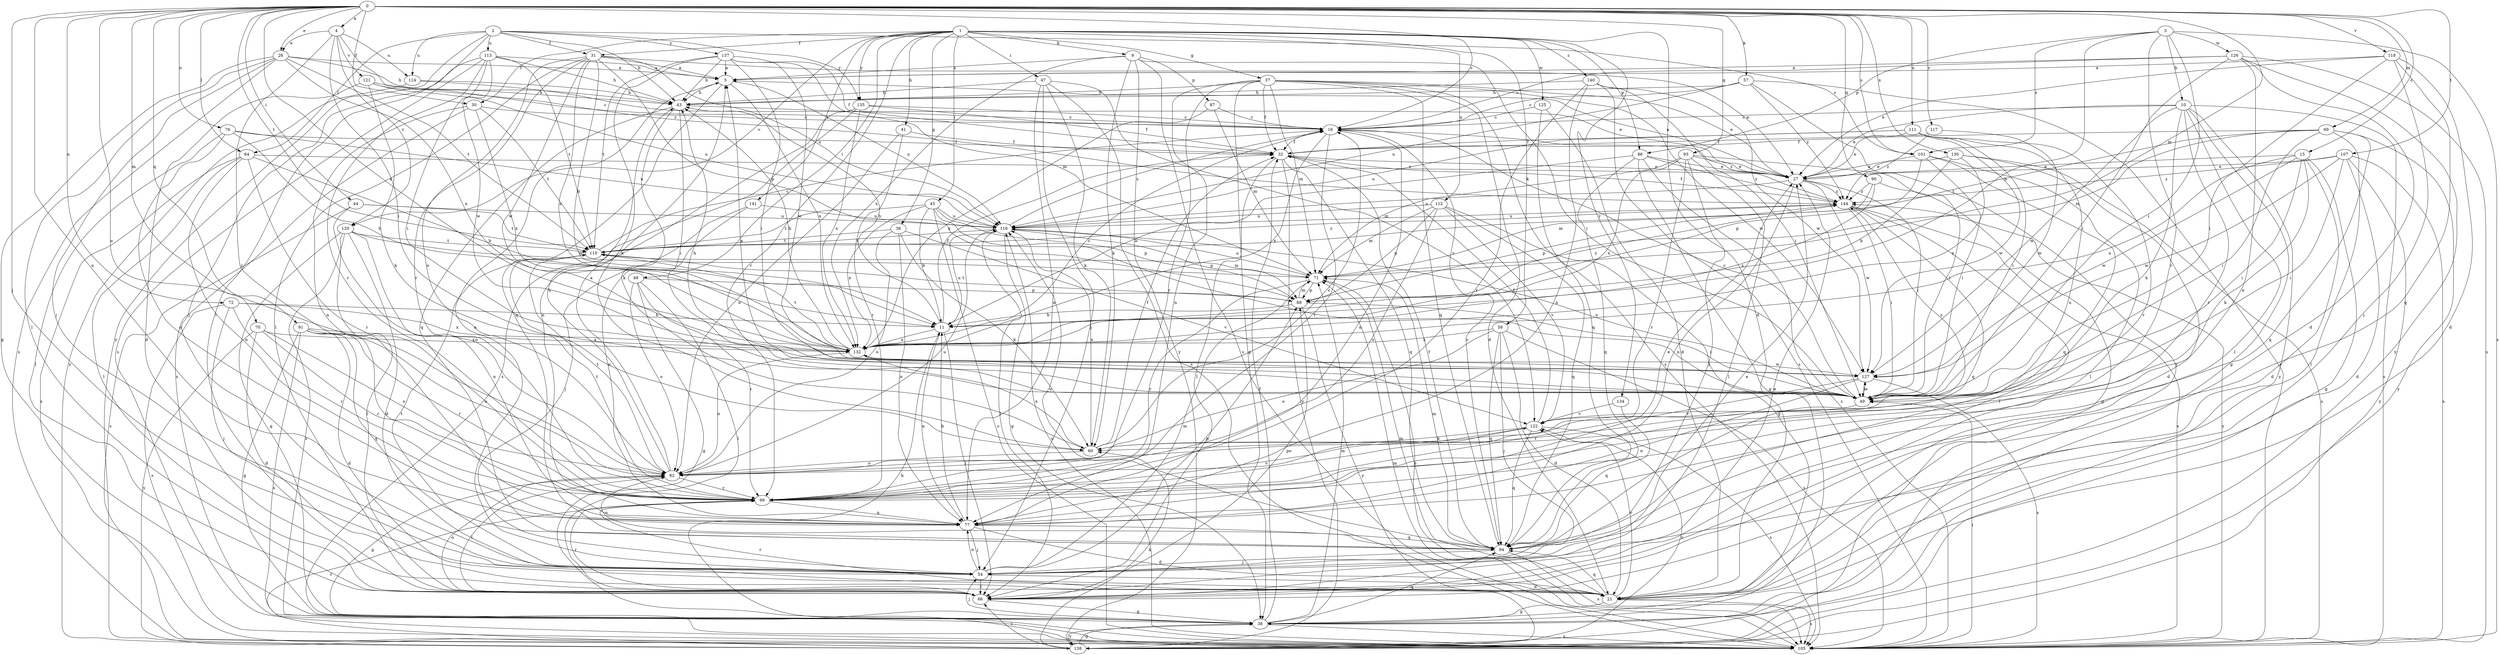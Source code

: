 strict digraph  {
0;
1;
2;
3;
4;
5;
9;
10;
11;
15;
16;
21;
26;
27;
30;
31;
32;
36;
37;
38;
41;
43;
44;
45;
47;
48;
49;
54;
57;
58;
60;
64;
66;
69;
70;
71;
72;
76;
77;
82;
86;
87;
88;
90;
91;
93;
94;
99;
101;
105;
107;
110;
111;
112;
113;
114;
116;
117;
118;
120;
121;
122;
125;
126;
127;
130;
132;
134;
135;
137;
138;
140;
141;
144;
0 -> 4  [label=a];
0 -> 15  [label=c];
0 -> 16  [label=c];
0 -> 26  [label=e];
0 -> 30  [label=f];
0 -> 44  [label=i];
0 -> 54  [label=j];
0 -> 57  [label=k];
0 -> 64  [label=l];
0 -> 69  [label=m];
0 -> 70  [label=m];
0 -> 71  [label=m];
0 -> 72  [label=n];
0 -> 76  [label=n];
0 -> 77  [label=n];
0 -> 82  [label=o];
0 -> 90  [label=q];
0 -> 91  [label=q];
0 -> 93  [label=q];
0 -> 101  [label=s];
0 -> 107  [label=t];
0 -> 110  [label=t];
0 -> 111  [label=u];
0 -> 117  [label=v];
0 -> 118  [label=v];
0 -> 130  [label=x];
0 -> 132  [label=x];
1 -> 9  [label=b];
1 -> 21  [label=d];
1 -> 30  [label=f];
1 -> 31  [label=f];
1 -> 36  [label=g];
1 -> 37  [label=g];
1 -> 41  [label=h];
1 -> 45  [label=i];
1 -> 47  [label=i];
1 -> 48  [label=i];
1 -> 58  [label=k];
1 -> 86  [label=p];
1 -> 99  [label=r];
1 -> 112  [label=u];
1 -> 120  [label=v];
1 -> 125  [label=w];
1 -> 134  [label=y];
1 -> 135  [label=y];
1 -> 140  [label=z];
1 -> 141  [label=z];
2 -> 31  [label=f];
2 -> 43  [label=h];
2 -> 64  [label=l];
2 -> 66  [label=l];
2 -> 101  [label=s];
2 -> 113  [label=u];
2 -> 114  [label=u];
2 -> 135  [label=y];
2 -> 137  [label=y];
2 -> 138  [label=y];
3 -> 10  [label=b];
3 -> 11  [label=b];
3 -> 49  [label=i];
3 -> 86  [label=p];
3 -> 99  [label=r];
3 -> 101  [label=s];
3 -> 105  [label=s];
3 -> 126  [label=w];
4 -> 26  [label=e];
4 -> 49  [label=i];
4 -> 99  [label=r];
4 -> 114  [label=u];
4 -> 120  [label=v];
4 -> 121  [label=v];
4 -> 144  [label=z];
5 -> 43  [label=h];
5 -> 94  [label=q];
5 -> 116  [label=u];
5 -> 132  [label=x];
9 -> 5  [label=a];
9 -> 49  [label=i];
9 -> 60  [label=k];
9 -> 87  [label=p];
9 -> 105  [label=s];
9 -> 132  [label=x];
9 -> 138  [label=y];
10 -> 16  [label=c];
10 -> 27  [label=e];
10 -> 38  [label=g];
10 -> 60  [label=k];
10 -> 66  [label=l];
10 -> 99  [label=r];
10 -> 105  [label=s];
10 -> 127  [label=w];
10 -> 138  [label=y];
11 -> 32  [label=f];
11 -> 43  [label=h];
11 -> 66  [label=l];
11 -> 77  [label=n];
11 -> 116  [label=u];
11 -> 132  [label=x];
15 -> 21  [label=d];
15 -> 27  [label=e];
15 -> 38  [label=g];
15 -> 49  [label=i];
15 -> 60  [label=k];
15 -> 127  [label=w];
15 -> 132  [label=x];
16 -> 32  [label=f];
16 -> 77  [label=n];
16 -> 99  [label=r];
16 -> 132  [label=x];
16 -> 144  [label=z];
21 -> 38  [label=g];
21 -> 71  [label=m];
21 -> 94  [label=q];
21 -> 99  [label=r];
21 -> 105  [label=s];
21 -> 122  [label=v];
26 -> 5  [label=a];
26 -> 38  [label=g];
26 -> 43  [label=h];
26 -> 54  [label=j];
26 -> 66  [label=l];
26 -> 105  [label=s];
26 -> 110  [label=t];
26 -> 132  [label=x];
27 -> 5  [label=a];
27 -> 49  [label=i];
27 -> 77  [label=n];
27 -> 116  [label=u];
27 -> 127  [label=w];
27 -> 144  [label=z];
30 -> 16  [label=c];
30 -> 77  [label=n];
30 -> 105  [label=s];
30 -> 110  [label=t];
30 -> 132  [label=x];
31 -> 5  [label=a];
31 -> 11  [label=b];
31 -> 27  [label=e];
31 -> 66  [label=l];
31 -> 82  [label=o];
31 -> 88  [label=p];
31 -> 99  [label=r];
31 -> 116  [label=u];
31 -> 127  [label=w];
31 -> 132  [label=x];
32 -> 27  [label=e];
32 -> 66  [label=l];
32 -> 94  [label=q];
32 -> 138  [label=y];
36 -> 60  [label=k];
36 -> 77  [label=n];
36 -> 82  [label=o];
36 -> 110  [label=t];
36 -> 122  [label=v];
37 -> 21  [label=d];
37 -> 27  [label=e];
37 -> 32  [label=f];
37 -> 38  [label=g];
37 -> 43  [label=h];
37 -> 71  [label=m];
37 -> 77  [label=n];
37 -> 94  [label=q];
37 -> 99  [label=r];
37 -> 105  [label=s];
37 -> 127  [label=w];
38 -> 11  [label=b];
38 -> 32  [label=f];
38 -> 54  [label=j];
38 -> 71  [label=m];
38 -> 94  [label=q];
38 -> 105  [label=s];
38 -> 138  [label=y];
41 -> 32  [label=f];
41 -> 82  [label=o];
41 -> 99  [label=r];
43 -> 16  [label=c];
43 -> 49  [label=i];
43 -> 60  [label=k];
43 -> 94  [label=q];
44 -> 82  [label=o];
44 -> 105  [label=s];
44 -> 110  [label=t];
44 -> 116  [label=u];
45 -> 11  [label=b];
45 -> 49  [label=i];
45 -> 88  [label=p];
45 -> 105  [label=s];
45 -> 110  [label=t];
45 -> 116  [label=u];
45 -> 132  [label=x];
47 -> 43  [label=h];
47 -> 54  [label=j];
47 -> 60  [label=k];
47 -> 77  [label=n];
47 -> 105  [label=s];
47 -> 122  [label=v];
48 -> 38  [label=g];
48 -> 66  [label=l];
48 -> 82  [label=o];
48 -> 88  [label=p];
48 -> 99  [label=r];
49 -> 5  [label=a];
49 -> 16  [label=c];
49 -> 43  [label=h];
49 -> 116  [label=u];
49 -> 122  [label=v];
49 -> 127  [label=w];
54 -> 5  [label=a];
54 -> 21  [label=d];
54 -> 27  [label=e];
54 -> 66  [label=l];
54 -> 71  [label=m];
54 -> 77  [label=n];
54 -> 88  [label=p];
54 -> 110  [label=t];
57 -> 16  [label=c];
57 -> 43  [label=h];
57 -> 105  [label=s];
57 -> 116  [label=u];
57 -> 138  [label=y];
57 -> 144  [label=z];
58 -> 21  [label=d];
58 -> 54  [label=j];
58 -> 82  [label=o];
58 -> 94  [label=q];
58 -> 105  [label=s];
58 -> 132  [label=x];
60 -> 16  [label=c];
60 -> 32  [label=f];
60 -> 82  [label=o];
60 -> 116  [label=u];
60 -> 132  [label=x];
64 -> 11  [label=b];
64 -> 27  [label=e];
64 -> 66  [label=l];
64 -> 77  [label=n];
64 -> 99  [label=r];
64 -> 105  [label=s];
66 -> 27  [label=e];
66 -> 38  [label=g];
66 -> 82  [label=o];
66 -> 88  [label=p];
66 -> 99  [label=r];
69 -> 32  [label=f];
69 -> 49  [label=i];
69 -> 66  [label=l];
69 -> 71  [label=m];
69 -> 94  [label=q];
69 -> 110  [label=t];
69 -> 138  [label=y];
70 -> 21  [label=d];
70 -> 82  [label=o];
70 -> 99  [label=r];
70 -> 132  [label=x];
70 -> 138  [label=y];
71 -> 88  [label=p];
71 -> 99  [label=r];
71 -> 105  [label=s];
71 -> 116  [label=u];
72 -> 11  [label=b];
72 -> 54  [label=j];
72 -> 99  [label=r];
72 -> 105  [label=s];
72 -> 132  [label=x];
76 -> 11  [label=b];
76 -> 32  [label=f];
76 -> 66  [label=l];
76 -> 77  [label=n];
76 -> 116  [label=u];
77 -> 11  [label=b];
77 -> 21  [label=d];
77 -> 27  [label=e];
77 -> 54  [label=j];
77 -> 94  [label=q];
82 -> 5  [label=a];
82 -> 38  [label=g];
82 -> 43  [label=h];
82 -> 66  [label=l];
82 -> 99  [label=r];
82 -> 110  [label=t];
82 -> 116  [label=u];
86 -> 11  [label=b];
86 -> 27  [label=e];
86 -> 38  [label=g];
86 -> 94  [label=q];
86 -> 105  [label=s];
86 -> 144  [label=z];
87 -> 16  [label=c];
87 -> 71  [label=m];
87 -> 132  [label=x];
88 -> 11  [label=b];
88 -> 49  [label=i];
88 -> 71  [label=m];
88 -> 110  [label=t];
88 -> 138  [label=y];
88 -> 144  [label=z];
90 -> 38  [label=g];
90 -> 71  [label=m];
90 -> 132  [label=x];
90 -> 144  [label=z];
91 -> 21  [label=d];
91 -> 38  [label=g];
91 -> 82  [label=o];
91 -> 94  [label=q];
91 -> 99  [label=r];
91 -> 105  [label=s];
91 -> 132  [label=x];
93 -> 27  [label=e];
93 -> 49  [label=i];
93 -> 54  [label=j];
93 -> 66  [label=l];
93 -> 71  [label=m];
93 -> 99  [label=r];
93 -> 132  [label=x];
94 -> 16  [label=c];
94 -> 32  [label=f];
94 -> 54  [label=j];
94 -> 71  [label=m];
94 -> 82  [label=o];
94 -> 105  [label=s];
94 -> 116  [label=u];
99 -> 77  [label=n];
99 -> 110  [label=t];
99 -> 122  [label=v];
101 -> 27  [label=e];
101 -> 49  [label=i];
101 -> 66  [label=l];
101 -> 88  [label=p];
101 -> 94  [label=q];
105 -> 49  [label=i];
105 -> 71  [label=m];
105 -> 116  [label=u];
105 -> 144  [label=z];
107 -> 21  [label=d];
107 -> 27  [label=e];
107 -> 49  [label=i];
107 -> 105  [label=s];
107 -> 127  [label=w];
107 -> 138  [label=y];
107 -> 144  [label=z];
110 -> 16  [label=c];
110 -> 71  [label=m];
110 -> 144  [label=z];
111 -> 27  [label=e];
111 -> 32  [label=f];
111 -> 49  [label=i];
111 -> 82  [label=o];
111 -> 99  [label=r];
111 -> 116  [label=u];
111 -> 127  [label=w];
112 -> 38  [label=g];
112 -> 71  [label=m];
112 -> 82  [label=o];
112 -> 88  [label=p];
112 -> 94  [label=q];
112 -> 116  [label=u];
112 -> 122  [label=v];
113 -> 5  [label=a];
113 -> 43  [label=h];
113 -> 49  [label=i];
113 -> 54  [label=j];
113 -> 99  [label=r];
113 -> 105  [label=s];
113 -> 110  [label=t];
113 -> 127  [label=w];
114 -> 27  [label=e];
114 -> 43  [label=h];
114 -> 138  [label=y];
116 -> 16  [label=c];
116 -> 38  [label=g];
116 -> 66  [label=l];
116 -> 88  [label=p];
116 -> 110  [label=t];
117 -> 32  [label=f];
117 -> 127  [label=w];
117 -> 144  [label=z];
118 -> 5  [label=a];
118 -> 21  [label=d];
118 -> 27  [label=e];
118 -> 49  [label=i];
118 -> 54  [label=j];
118 -> 94  [label=q];
120 -> 21  [label=d];
120 -> 38  [label=g];
120 -> 66  [label=l];
120 -> 71  [label=m];
120 -> 77  [label=n];
120 -> 105  [label=s];
120 -> 110  [label=t];
121 -> 16  [label=c];
121 -> 21  [label=d];
121 -> 43  [label=h];
121 -> 60  [label=k];
121 -> 116  [label=u];
122 -> 32  [label=f];
122 -> 60  [label=k];
122 -> 82  [label=o];
122 -> 94  [label=q];
122 -> 105  [label=s];
122 -> 144  [label=z];
125 -> 16  [label=c];
125 -> 21  [label=d];
125 -> 94  [label=q];
126 -> 5  [label=a];
126 -> 16  [label=c];
126 -> 21  [label=d];
126 -> 49  [label=i];
126 -> 77  [label=n];
126 -> 105  [label=s];
126 -> 138  [label=y];
127 -> 49  [label=i];
127 -> 77  [label=n];
127 -> 99  [label=r];
127 -> 105  [label=s];
130 -> 11  [label=b];
130 -> 21  [label=d];
130 -> 27  [label=e];
130 -> 105  [label=s];
130 -> 132  [label=x];
132 -> 16  [label=c];
132 -> 43  [label=h];
132 -> 82  [label=o];
132 -> 110  [label=t];
132 -> 127  [label=w];
134 -> 94  [label=q];
134 -> 122  [label=v];
135 -> 16  [label=c];
135 -> 32  [label=f];
135 -> 77  [label=n];
135 -> 105  [label=s];
135 -> 132  [label=x];
137 -> 5  [label=a];
137 -> 32  [label=f];
137 -> 43  [label=h];
137 -> 49  [label=i];
137 -> 60  [label=k];
137 -> 71  [label=m];
137 -> 110  [label=t];
137 -> 127  [label=w];
138 -> 38  [label=g];
138 -> 60  [label=k];
138 -> 66  [label=l];
138 -> 99  [label=r];
138 -> 122  [label=v];
140 -> 43  [label=h];
140 -> 49  [label=i];
140 -> 77  [label=n];
140 -> 99  [label=r];
140 -> 105  [label=s];
140 -> 127  [label=w];
141 -> 54  [label=j];
141 -> 77  [label=n];
141 -> 116  [label=u];
144 -> 32  [label=f];
144 -> 49  [label=i];
144 -> 66  [label=l];
144 -> 88  [label=p];
144 -> 94  [label=q];
144 -> 105  [label=s];
144 -> 116  [label=u];
}

